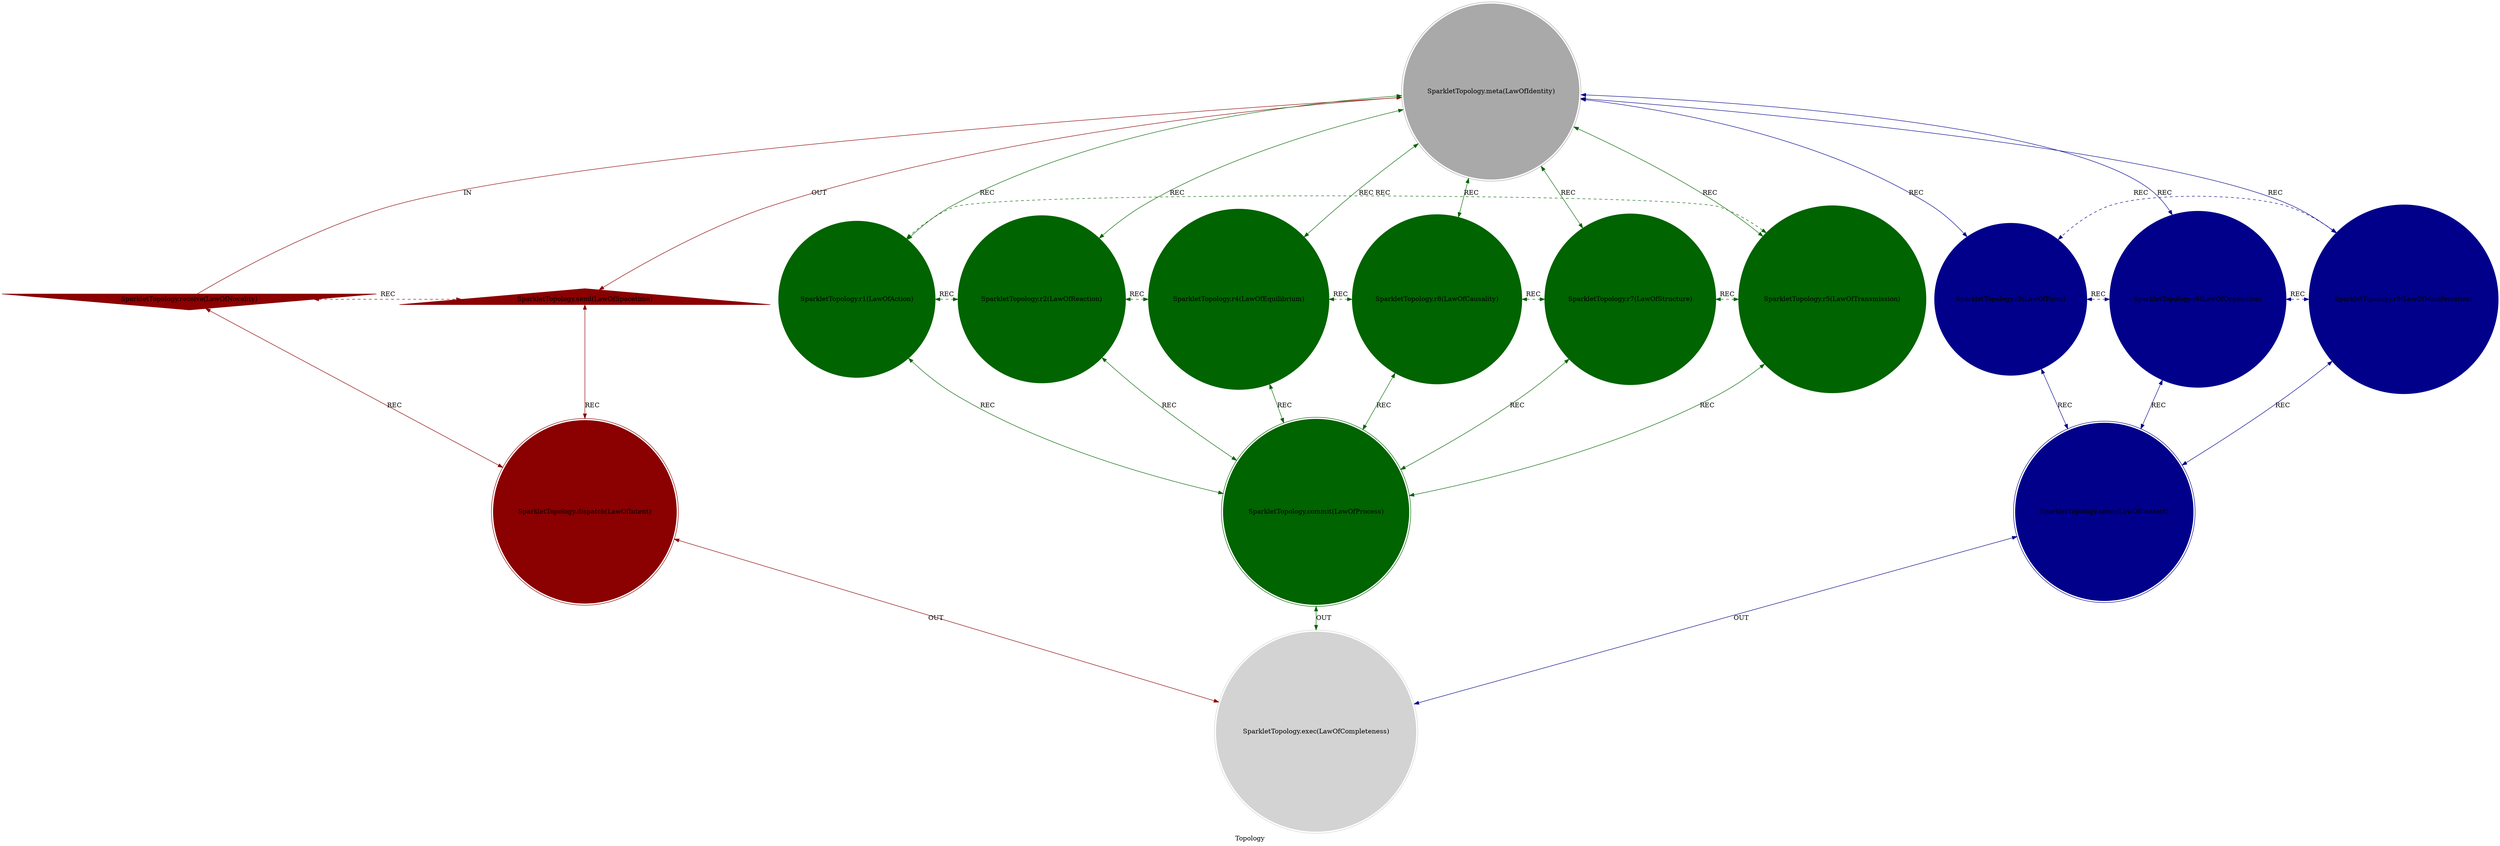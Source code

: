 strict digraph TopologyFactor {
    style = filled;
    color = lightgray;
    node [shape = circle; style = filled; color = lightgreen;];
    edge [color = darkgray;];
    label = "Topology";
    comment = "{{description}}";
    
    spark_a_t [label = "SparkletTopology.receive(LawOfNovelity)";comment = "Potential: {{description}}";shape = invtriangle;color = darkred;];
    spark_0_t [label = "SparkletTopology.meta(LawOfIdentity)";comment = "Abstract: {{description}}";shape = doublecircle;color = darkgray;];
    spark_b_t [label = "SparkletTopology.send(LawOfSpacetime)";comment = "Manifest: {{description}}";shape = triangle;color = darkred;];
    spark_1_t [label = "SparkletTopology.r1(LawOfAction)";comment = "Initiation: {{description}}";color = darkgreen;];
    spark_2_t [label = "SparkletTopology.r2(LawOfReaction)";comment = "Response: {{description}}";color = darkgreen;];
    spark_4_t [label = "SparkletTopology.r4(LawOfEquilibrium)";comment = "Integration: {{description}}";color = darkgreen;];
    spark_8_t [label = "SparkletTopology.r8(LawOfCausality)";comment = "Reflection: {{description}}";color = darkgreen;];
    spark_7_t [label = "SparkletTopology.r7(LawOfStructure)";comment = "Consolidation: {{description}}";color = darkgreen;];
    spark_5_t [label = "SparkletTopology.r5(LawOfTransmission)";comment = "Propagation: {{description}}";color = darkgreen;];
    spark_3_t [label = "SparkletTopology.r3(LawOfForm)";comment = "Thesis: {{description}}";color = darkblue;];
    spark_6_t [label = "SparkletTopology.r6(LawOfOpposition)";comment = "Antithesis: {{description}}";color = darkblue;];
    spark_9_t [label = "SparkletTopology.r9(LawOfManifestation)";comment = "Synthesis: {{description}}";color = darkblue;];
    spark_c_t [label = "SparkletTopology.dispatch(LawOfIntent)";comment = "Why-Who: {{description}}";shape = doublecircle;color = darkred;];
    spark_d_t [label = "SparkletTopology.commit(LawOfProcess)";comment = "What-How: {{description}}";shape = doublecircle;color = darkgreen;];
    spark_e_t [label = "SparkletTopology.serve(LawOfContext)";comment = "When-Where: {{description}}";shape = doublecircle;color = darkblue;];
    spark_f_t [label = "SparkletTopology.exec(LawOfCompleteness)";comment = "Which-Closure: {{description}}";shape = doublecircle;color = lightgray;];
    
    spark_a_t -> spark_0_t [label = "IN"; comment = "{{description}}"; color = darkred; constraint = false;];
    spark_0_t -> spark_b_t [label = "OUT"; comment = "{{description}}"; color = darkred;];
    spark_a_t -> spark_c_t [label = "REC"; comment = "{{description}}"; color = darkred; dir = both;];
    spark_b_t -> spark_c_t [label = "REC"; comment = "{{description}}"; color = darkred; dir = both;];
    spark_a_t -> spark_b_t [label = "REC"; comment = "{{description}}"; color = darkred; dir = both; style = dashed; constraint = false;];
    
    spark_0_t -> spark_1_t [label = "REC"; comment = "{{description}}"; color = darkgreen; dir = both;];
    spark_0_t -> spark_2_t [label = "REC"; comment = "{{description}}"; color = darkgreen; dir = both;];
    spark_0_t -> spark_4_t [label = "REC"; comment = "{{description}}"; color = darkgreen; dir = both;];
    spark_0_t -> spark_8_t [label = "REC"; comment = "{{description}}"; color = darkgreen; dir = both;];
    spark_0_t -> spark_7_t [label = "REC"; comment = "{{description}}"; color = darkgreen; dir = both;];
    spark_0_t -> spark_5_t [label = "REC"; comment = "{{description}}"; color = darkgreen; dir = both;];
    
    spark_1_t -> spark_2_t [label = "REC"; comment = "{{description}}"; color = darkgreen; dir = both; style = dashed; constraint = false;];
    spark_2_t -> spark_4_t [label = "REC"; comment = "{{description}}"; color = darkgreen; dir = both; style = dashed; constraint = false;];
    spark_4_t -> spark_8_t [label = "REC"; comment = "{{description}}"; color = darkgreen; dir = both; style = dashed; constraint = false;];
    spark_8_t -> spark_7_t [label = "REC"; comment = "{{description}}"; color = darkgreen; dir = both; style = dashed; constraint = false;];
    spark_7_t -> spark_5_t [label = "REC"; comment = "{{description}}"; color = darkgreen; dir = both; style = dashed; constraint = false;];
    spark_5_t -> spark_1_t [label = "REC"; comment = "{{description}}"; color = darkgreen; dir = both; style = dashed; constraint = false;];
    
    spark_1_t -> spark_d_t [label = "REC"; comment = "{{description}}"; color = darkgreen; dir = both;];
    spark_2_t -> spark_d_t [label = "REC"; comment = "{{description}}"; color = darkgreen; dir = both;];
    spark_4_t -> spark_d_t [label = "REC"; comment = "{{description}}"; color = darkgreen; dir = both;];
    spark_8_t -> spark_d_t [label = "REC"; comment = "{{description}}"; color = darkgreen; dir = both;];
    spark_7_t -> spark_d_t [label = "REC"; comment = "{{description}}"; color = darkgreen; dir = both;];
    spark_5_t -> spark_d_t [label = "REC"; comment = "{{description}}"; color = darkgreen; dir = both;];
    
    spark_0_t -> spark_3_t [label = "REC"; comment = "{{description}}"; color = darkblue; dir = both;];
    spark_0_t -> spark_6_t [label = "REC"; comment = "{{description}}"; color = darkblue; dir = both;];
    spark_0_t -> spark_9_t [label = "REC"; comment = "{{description}}"; color = darkblue; dir = both;];
    
    spark_3_t -> spark_e_t [label = "REC"; comment = "{{description}}"; color = darkblue; dir = both;];
    spark_6_t -> spark_e_t [label = "REC"; comment = "{{description}}"; color = darkblue; dir = both;];
    spark_9_t -> spark_e_t [label = "REC"; comment = "{{description}}"; color = darkblue; dir = both;];
    
    spark_3_t -> spark_6_t [label = "REC"; comment = "{{description}}"; color = darkblue; dir = both; style = dashed; constraint = false;];
    spark_6_t -> spark_9_t [label = "REC"; comment = "{{description}}"; color = darkblue; dir = both; style = dashed; constraint = false;];
    spark_9_t -> spark_3_t [label = "REC"; comment = "{{description}}"; color = darkblue; dir = both; style = dashed; constraint = false;];
    
    spark_c_t -> spark_f_t [label = "OUT"; comment = "{{description}}"; color = darkred; dir = both;];
    spark_d_t -> spark_f_t [label = "OUT"; comment = "{{description}}"; color = darkgreen; dir = both;];
    spark_e_t -> spark_f_t [label = "OUT"; comment = "{{description}}"; color = darkblue; dir = both;];
}